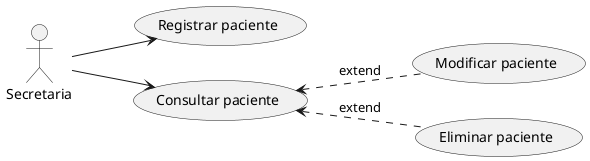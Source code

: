 @startuml "Gestión de pacientes"
left to right direction

actor Secretaria as se

usecase "Registrar paciente" as RP
usecase "Consultar paciente" as CP
usecase "Modificar paciente" as MP
usecase "Eliminar paciente" as EP

se --> (RP)
se --> (CP)
(CP) <.. (MP):extend
(CP) <..(EP):extend

@enduml
